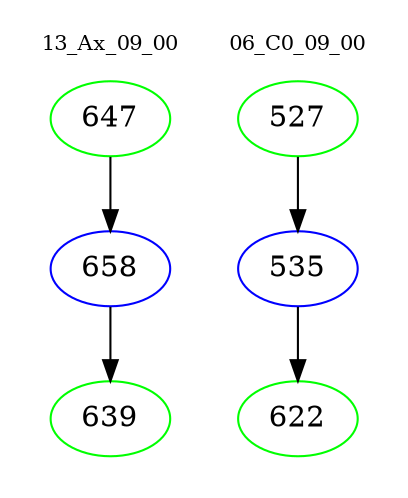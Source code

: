digraph{
subgraph cluster_0 {
color = white
label = "13_Ax_09_00";
fontsize=10;
T0_647 [label="647", color="green"]
T0_647 -> T0_658 [color="black"]
T0_658 [label="658", color="blue"]
T0_658 -> T0_639 [color="black"]
T0_639 [label="639", color="green"]
}
subgraph cluster_1 {
color = white
label = "06_C0_09_00";
fontsize=10;
T1_527 [label="527", color="green"]
T1_527 -> T1_535 [color="black"]
T1_535 [label="535", color="blue"]
T1_535 -> T1_622 [color="black"]
T1_622 [label="622", color="green"]
}
}
